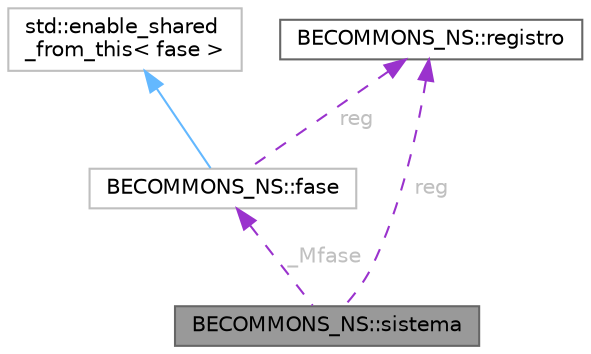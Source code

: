digraph "BECOMMONS_NS::sistema"
{
 // LATEX_PDF_SIZE
  bgcolor="transparent";
  edge [fontname=Helvetica,fontsize=10,labelfontname=Helvetica,labelfontsize=10];
  node [fontname=Helvetica,fontsize=10,shape=box,height=0.2,width=0.4];
  Node1 [id="Node000001",label="BECOMMONS_NS::sistema",height=0.2,width=0.4,color="gray40", fillcolor="grey60", style="filled", fontcolor="black",tooltip=" "];
  Node2 -> Node1 [id="edge1_Node000001_Node000002",dir="back",color="darkorchid3",style="dashed",tooltip=" ",label=" _Mfase",fontcolor="grey" ];
  Node2 [id="Node000002",label="BECOMMONS_NS::fase",height=0.2,width=0.4,color="grey75", fillcolor="white", style="filled",URL="$structBECOMMONS__NS_1_1fase.html",tooltip=" "];
  Node3 -> Node2 [id="edge2_Node000002_Node000003",dir="back",color="steelblue1",style="solid",tooltip=" "];
  Node3 [id="Node000003",label="std::enable_shared\l_from_this\< fase \>",height=0.2,width=0.4,color="grey75", fillcolor="white", style="filled",tooltip=" "];
  Node4 -> Node2 [id="edge3_Node000002_Node000004",dir="back",color="darkorchid3",style="dashed",tooltip=" ",label=" reg",fontcolor="grey" ];
  Node4 [id="Node000004",label="BECOMMONS_NS::registro",height=0.2,width=0.4,color="gray40", fillcolor="white", style="filled",URL="$structBECOMMONS__NS_1_1registro.html",tooltip="gerencia as entidades"];
  Node4 -> Node1 [id="edge4_Node000001_Node000004",dir="back",color="darkorchid3",style="dashed",tooltip=" ",label=" reg",fontcolor="grey" ];
}
